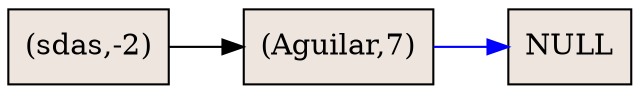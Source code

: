 digraph G{ rankdir=LR;
2942451[shape=record, style=filled, fillcolor=seashell2,label="(sdas,-2)"];
2942451->2947433
2947433[shape=record, style=filled, fillcolor=seashell2,label="(Aguilar,7)"];
null[shape=record, style=filled, fillcolor=seashell2,label="NULL"];
2947433->null[ color="blue"]
}